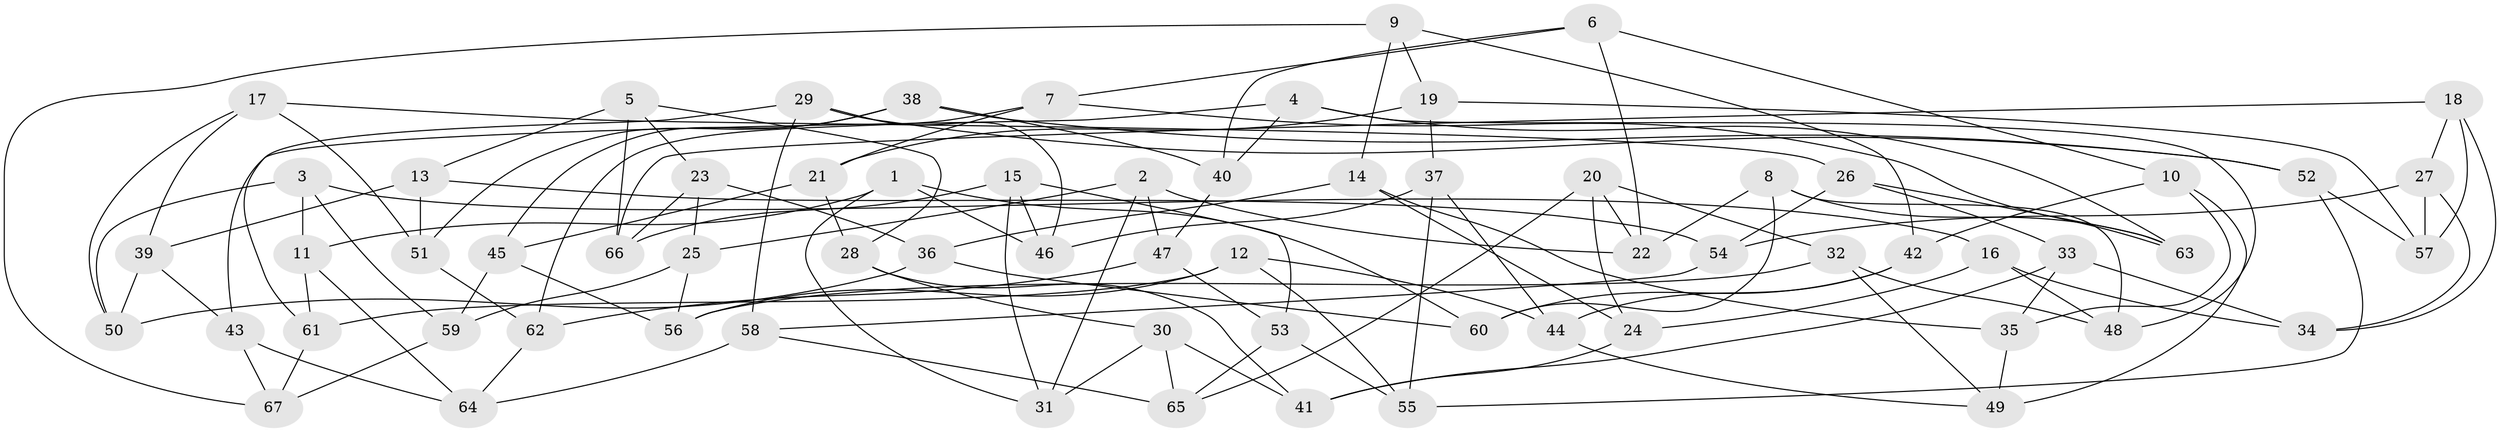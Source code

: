 // coarse degree distribution, {6: 0.42857142857142855, 5: 0.09523809523809523, 7: 0.19047619047619047, 4: 0.09523809523809523, 8: 0.19047619047619047}
// Generated by graph-tools (version 1.1) at 2025/38/03/04/25 23:38:17]
// undirected, 67 vertices, 134 edges
graph export_dot {
  node [color=gray90,style=filled];
  1;
  2;
  3;
  4;
  5;
  6;
  7;
  8;
  9;
  10;
  11;
  12;
  13;
  14;
  15;
  16;
  17;
  18;
  19;
  20;
  21;
  22;
  23;
  24;
  25;
  26;
  27;
  28;
  29;
  30;
  31;
  32;
  33;
  34;
  35;
  36;
  37;
  38;
  39;
  40;
  41;
  42;
  43;
  44;
  45;
  46;
  47;
  48;
  49;
  50;
  51;
  52;
  53;
  54;
  55;
  56;
  57;
  58;
  59;
  60;
  61;
  62;
  63;
  64;
  65;
  66;
  67;
  1 -- 11;
  1 -- 31;
  1 -- 60;
  1 -- 46;
  2 -- 22;
  2 -- 31;
  2 -- 47;
  2 -- 25;
  3 -- 11;
  3 -- 16;
  3 -- 59;
  3 -- 50;
  4 -- 63;
  4 -- 48;
  4 -- 43;
  4 -- 40;
  5 -- 66;
  5 -- 28;
  5 -- 23;
  5 -- 13;
  6 -- 40;
  6 -- 10;
  6 -- 22;
  6 -- 7;
  7 -- 63;
  7 -- 62;
  7 -- 21;
  8 -- 48;
  8 -- 60;
  8 -- 63;
  8 -- 22;
  9 -- 19;
  9 -- 14;
  9 -- 67;
  9 -- 42;
  10 -- 42;
  10 -- 35;
  10 -- 49;
  11 -- 61;
  11 -- 64;
  12 -- 56;
  12 -- 55;
  12 -- 61;
  12 -- 44;
  13 -- 54;
  13 -- 51;
  13 -- 39;
  14 -- 36;
  14 -- 24;
  14 -- 35;
  15 -- 66;
  15 -- 46;
  15 -- 31;
  15 -- 53;
  16 -- 48;
  16 -- 24;
  16 -- 34;
  17 -- 39;
  17 -- 51;
  17 -- 50;
  17 -- 26;
  18 -- 66;
  18 -- 27;
  18 -- 34;
  18 -- 57;
  19 -- 37;
  19 -- 21;
  19 -- 57;
  20 -- 22;
  20 -- 32;
  20 -- 24;
  20 -- 65;
  21 -- 45;
  21 -- 28;
  23 -- 66;
  23 -- 36;
  23 -- 25;
  24 -- 41;
  25 -- 59;
  25 -- 56;
  26 -- 33;
  26 -- 63;
  26 -- 54;
  27 -- 57;
  27 -- 54;
  27 -- 34;
  28 -- 30;
  28 -- 41;
  29 -- 58;
  29 -- 52;
  29 -- 46;
  29 -- 61;
  30 -- 65;
  30 -- 41;
  30 -- 31;
  32 -- 48;
  32 -- 56;
  32 -- 49;
  33 -- 34;
  33 -- 35;
  33 -- 41;
  35 -- 49;
  36 -- 50;
  36 -- 60;
  37 -- 55;
  37 -- 46;
  37 -- 44;
  38 -- 51;
  38 -- 45;
  38 -- 40;
  38 -- 52;
  39 -- 50;
  39 -- 43;
  40 -- 47;
  42 -- 60;
  42 -- 44;
  43 -- 67;
  43 -- 64;
  44 -- 49;
  45 -- 56;
  45 -- 59;
  47 -- 62;
  47 -- 53;
  51 -- 62;
  52 -- 57;
  52 -- 55;
  53 -- 55;
  53 -- 65;
  54 -- 58;
  58 -- 64;
  58 -- 65;
  59 -- 67;
  61 -- 67;
  62 -- 64;
}
